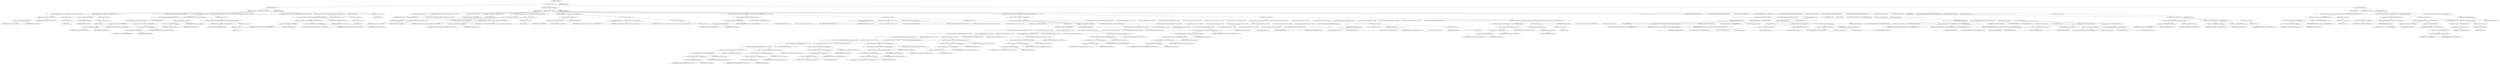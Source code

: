digraph "&lt;global&gt;" {  
"5884" [label = <(METHOD,&lt;global&gt;)<SUB>30</SUB>> ]
"5885" [label = <(BLOCK,&lt;empty&gt;,&lt;empty&gt;)> ]
"5886" [label = <(METHOD,TIFFFlush)<SUB>30</SUB>> ]
"5887" [label = <(PARAM,TIFF *tif)<SUB>30</SUB>> ]
"5888" [label = <(BLOCK,&lt;empty&gt;,&lt;empty&gt;)<SUB>31</SUB>> ]
"5889" [label = <(CONTROL_STRUCTURE,if (tif-&gt;tif_mode == O_RDONLY),if (tif-&gt;tif_mode == O_RDONLY))<SUB>32</SUB>> ]
"5890" [label = <(&lt;operator&gt;.equals,tif-&gt;tif_mode == O_RDONLY)<SUB>32</SUB>> ]
"5891" [label = <(&lt;operator&gt;.indirectFieldAccess,tif-&gt;tif_mode)<SUB>32</SUB>> ]
"5892" [label = <(IDENTIFIER,tif,tif-&gt;tif_mode == O_RDONLY)<SUB>32</SUB>> ]
"5893" [label = <(FIELD_IDENTIFIER,tif_mode,tif_mode)<SUB>32</SUB>> ]
"5894" [label = <(IDENTIFIER,O_RDONLY,tif-&gt;tif_mode == O_RDONLY)<SUB>32</SUB>> ]
"5895" [label = <(BLOCK,&lt;empty&gt;,&lt;empty&gt;)<SUB>33</SUB>> ]
"5896" [label = <(RETURN,return 1;,return 1;)<SUB>33</SUB>> ]
"5897" [label = <(LITERAL,1,return 1;)<SUB>33</SUB>> ]
"5898" [label = <(CONTROL_STRUCTURE,if (!TIFFFlushData(tif)),if (!TIFFFlushData(tif)))<SUB>35</SUB>> ]
"5899" [label = <(&lt;operator&gt;.logicalNot,!TIFFFlushData(tif))<SUB>35</SUB>> ]
"5900" [label = <(TIFFFlushData,TIFFFlushData(tif))<SUB>35</SUB>> ]
"5901" [label = <(IDENTIFIER,tif,TIFFFlushData(tif))<SUB>35</SUB>> ]
"5902" [label = <(BLOCK,&lt;empty&gt;,&lt;empty&gt;)<SUB>36</SUB>> ]
"5903" [label = <(RETURN,return (0);,return (0);)<SUB>36</SUB>> ]
"5904" [label = <(LITERAL,0,return (0);)<SUB>36</SUB>> ]
"5905" [label = <(CONTROL_STRUCTURE,if ((tif-&gt;tif_flags &amp; TIFF_DIRTYSTRIP) &amp;&amp;\012        !(tif-&gt;tif_flags &amp; TIFF_DIRTYDIRECT) &amp;&amp; tif-&gt;tif_mode == O_RDWR),if ((tif-&gt;tif_flags &amp; TIFF_DIRTYSTRIP) &amp;&amp;\012        !(tif-&gt;tif_flags &amp; TIFF_DIRTYDIRECT) &amp;&amp; tif-&gt;tif_mode == O_RDWR))<SUB>43</SUB>> ]
"5906" [label = <(&lt;operator&gt;.logicalAnd,(tif-&gt;tif_flags &amp; TIFF_DIRTYSTRIP) &amp;&amp;\012        !(tif-&gt;tif_flags &amp; TIFF_DIRTYDIRECT) &amp;&amp; tif-&gt;tif_mode == O_RDWR)<SUB>43</SUB>> ]
"5907" [label = <(&lt;operator&gt;.logicalAnd,(tif-&gt;tif_flags &amp; TIFF_DIRTYSTRIP) &amp;&amp;\012        !(tif-&gt;tif_flags &amp; TIFF_DIRTYDIRECT))<SUB>43</SUB>> ]
"5908" [label = <(&lt;operator&gt;.and,tif-&gt;tif_flags &amp; TIFF_DIRTYSTRIP)<SUB>43</SUB>> ]
"5909" [label = <(&lt;operator&gt;.indirectFieldAccess,tif-&gt;tif_flags)<SUB>43</SUB>> ]
"5910" [label = <(IDENTIFIER,tif,tif-&gt;tif_flags &amp; TIFF_DIRTYSTRIP)<SUB>43</SUB>> ]
"5911" [label = <(FIELD_IDENTIFIER,tif_flags,tif_flags)<SUB>43</SUB>> ]
"5912" [label = <(IDENTIFIER,TIFF_DIRTYSTRIP,tif-&gt;tif_flags &amp; TIFF_DIRTYSTRIP)<SUB>43</SUB>> ]
"5913" [label = <(&lt;operator&gt;.logicalNot,!(tif-&gt;tif_flags &amp; TIFF_DIRTYDIRECT))<SUB>44</SUB>> ]
"5914" [label = <(&lt;operator&gt;.and,tif-&gt;tif_flags &amp; TIFF_DIRTYDIRECT)<SUB>44</SUB>> ]
"5915" [label = <(&lt;operator&gt;.indirectFieldAccess,tif-&gt;tif_flags)<SUB>44</SUB>> ]
"5916" [label = <(IDENTIFIER,tif,tif-&gt;tif_flags &amp; TIFF_DIRTYDIRECT)<SUB>44</SUB>> ]
"5917" [label = <(FIELD_IDENTIFIER,tif_flags,tif_flags)<SUB>44</SUB>> ]
"5918" [label = <(IDENTIFIER,TIFF_DIRTYDIRECT,tif-&gt;tif_flags &amp; TIFF_DIRTYDIRECT)<SUB>44</SUB>> ]
"5919" [label = <(&lt;operator&gt;.equals,tif-&gt;tif_mode == O_RDWR)<SUB>44</SUB>> ]
"5920" [label = <(&lt;operator&gt;.indirectFieldAccess,tif-&gt;tif_mode)<SUB>44</SUB>> ]
"5921" [label = <(IDENTIFIER,tif,tif-&gt;tif_mode == O_RDWR)<SUB>44</SUB>> ]
"5922" [label = <(FIELD_IDENTIFIER,tif_mode,tif_mode)<SUB>44</SUB>> ]
"5923" [label = <(IDENTIFIER,O_RDWR,tif-&gt;tif_mode == O_RDWR)<SUB>44</SUB>> ]
"5924" [label = <(BLOCK,&lt;empty&gt;,&lt;empty&gt;)<SUB>45</SUB>> ]
"5925" [label = <(CONTROL_STRUCTURE,if (TIFFForceStrileArrayWriting(tif)),if (TIFFForceStrileArrayWriting(tif)))<SUB>46</SUB>> ]
"5926" [label = <(TIFFForceStrileArrayWriting,TIFFForceStrileArrayWriting(tif))<SUB>46</SUB>> ]
"5927" [label = <(IDENTIFIER,tif,TIFFForceStrileArrayWriting(tif))<SUB>46</SUB>> ]
"5928" [label = <(BLOCK,&lt;empty&gt;,&lt;empty&gt;)<SUB>47</SUB>> ]
"5929" [label = <(RETURN,return 1;,return 1;)<SUB>47</SUB>> ]
"5930" [label = <(LITERAL,1,return 1;)<SUB>47</SUB>> ]
"5931" [label = <(CONTROL_STRUCTURE,if ((tif-&gt;tif_flags &amp; (TIFF_DIRTYDIRECT | TIFF_DIRTYSTRIP)) &amp;&amp;\012        !TIFFRewriteDirectory(tif)),if ((tif-&gt;tif_flags &amp; (TIFF_DIRTYDIRECT | TIFF_DIRTYSTRIP)) &amp;&amp;\012        !TIFFRewriteDirectory(tif)))<SUB>50</SUB>> ]
"5932" [label = <(&lt;operator&gt;.logicalAnd,(tif-&gt;tif_flags &amp; (TIFF_DIRTYDIRECT | TIFF_DIRTYSTRIP)) &amp;&amp;\012        !TIFFRewriteDirectory(tif))<SUB>50</SUB>> ]
"5933" [label = <(&lt;operator&gt;.and,tif-&gt;tif_flags &amp; (TIFF_DIRTYDIRECT | TIFF_DIRTYSTRIP))<SUB>50</SUB>> ]
"5934" [label = <(&lt;operator&gt;.indirectFieldAccess,tif-&gt;tif_flags)<SUB>50</SUB>> ]
"5935" [label = <(IDENTIFIER,tif,tif-&gt;tif_flags &amp; (TIFF_DIRTYDIRECT | TIFF_DIRTYSTRIP))<SUB>50</SUB>> ]
"5936" [label = <(FIELD_IDENTIFIER,tif_flags,tif_flags)<SUB>50</SUB>> ]
"5937" [label = <(&lt;operator&gt;.or,TIFF_DIRTYDIRECT | TIFF_DIRTYSTRIP)<SUB>50</SUB>> ]
"5938" [label = <(IDENTIFIER,TIFF_DIRTYDIRECT,TIFF_DIRTYDIRECT | TIFF_DIRTYSTRIP)<SUB>50</SUB>> ]
"5939" [label = <(IDENTIFIER,TIFF_DIRTYSTRIP,TIFF_DIRTYDIRECT | TIFF_DIRTYSTRIP)<SUB>50</SUB>> ]
"5940" [label = <(&lt;operator&gt;.logicalNot,!TIFFRewriteDirectory(tif))<SUB>51</SUB>> ]
"5941" [label = <(TIFFRewriteDirectory,TIFFRewriteDirectory(tif))<SUB>51</SUB>> ]
"5942" [label = <(IDENTIFIER,tif,TIFFRewriteDirectory(tif))<SUB>51</SUB>> ]
"5943" [label = <(BLOCK,&lt;empty&gt;,&lt;empty&gt;)<SUB>52</SUB>> ]
"5944" [label = <(RETURN,return (0);,return (0);)<SUB>52</SUB>> ]
"5945" [label = <(LITERAL,0,return (0);)<SUB>52</SUB>> ]
"5946" [label = <(RETURN,return (1);,return (1);)<SUB>54</SUB>> ]
"5947" [label = <(LITERAL,1,return (1);)<SUB>54</SUB>> ]
"5948" [label = <(METHOD_RETURN,int)<SUB>30</SUB>> ]
"5950" [label = <(METHOD,TIFFForceStrileArrayWriting)<SUB>76</SUB>> ]
"5951" [label = <(PARAM,TIFF *tif)<SUB>76</SUB>> ]
"5952" [label = <(BLOCK,&lt;empty&gt;,&lt;empty&gt;)<SUB>77</SUB>> ]
"5953" [label = <(LOCAL,constchar[] module: char[])<SUB>78</SUB>> ]
"5954" [label = <(&lt;operator&gt;.assignment,module[] = &quot;TIFFForceStrileArrayWriting&quot;)<SUB>78</SUB>> ]
"5955" [label = <(IDENTIFIER,module,module[] = &quot;TIFFForceStrileArrayWriting&quot;)<SUB>78</SUB>> ]
"5956" [label = <(LITERAL,&quot;TIFFForceStrileArrayWriting&quot;,module[] = &quot;TIFFForceStrileArrayWriting&quot;)<SUB>78</SUB>> ]
"5957" [label = <(LOCAL,const int isTiled: int)<SUB>79</SUB>> ]
"5958" [label = <(&lt;operator&gt;.assignment,isTiled = TIFFIsTiled(tif))<SUB>79</SUB>> ]
"5959" [label = <(IDENTIFIER,isTiled,isTiled = TIFFIsTiled(tif))<SUB>79</SUB>> ]
"5960" [label = <(TIFFIsTiled,TIFFIsTiled(tif))<SUB>79</SUB>> ]
"5961" [label = <(IDENTIFIER,tif,TIFFIsTiled(tif))<SUB>79</SUB>> ]
"5962" [label = <(CONTROL_STRUCTURE,if (tif-&gt;tif_mode == O_RDONLY),if (tif-&gt;tif_mode == O_RDONLY))<SUB>81</SUB>> ]
"5963" [label = <(&lt;operator&gt;.equals,tif-&gt;tif_mode == O_RDONLY)<SUB>81</SUB>> ]
"5964" [label = <(&lt;operator&gt;.indirectFieldAccess,tif-&gt;tif_mode)<SUB>81</SUB>> ]
"5965" [label = <(IDENTIFIER,tif,tif-&gt;tif_mode == O_RDONLY)<SUB>81</SUB>> ]
"5966" [label = <(FIELD_IDENTIFIER,tif_mode,tif_mode)<SUB>81</SUB>> ]
"5967" [label = <(IDENTIFIER,O_RDONLY,tif-&gt;tif_mode == O_RDONLY)<SUB>81</SUB>> ]
"5968" [label = <(BLOCK,&lt;empty&gt;,&lt;empty&gt;)<SUB>82</SUB>> ]
"5969" [label = <(TIFFErrorExtR,TIFFErrorExtR(tif, tif-&gt;tif_name, &quot;File opened in read-only mode&quot;))<SUB>83</SUB>> ]
"5970" [label = <(IDENTIFIER,tif,TIFFErrorExtR(tif, tif-&gt;tif_name, &quot;File opened in read-only mode&quot;))<SUB>83</SUB>> ]
"5971" [label = <(&lt;operator&gt;.indirectFieldAccess,tif-&gt;tif_name)<SUB>83</SUB>> ]
"5972" [label = <(IDENTIFIER,tif,TIFFErrorExtR(tif, tif-&gt;tif_name, &quot;File opened in read-only mode&quot;))<SUB>83</SUB>> ]
"5973" [label = <(FIELD_IDENTIFIER,tif_name,tif_name)<SUB>83</SUB>> ]
"5974" [label = <(LITERAL,&quot;File opened in read-only mode&quot;,TIFFErrorExtR(tif, tif-&gt;tif_name, &quot;File opened in read-only mode&quot;))<SUB>83</SUB>> ]
"5975" [label = <(RETURN,return 0;,return 0;)<SUB>84</SUB>> ]
"5976" [label = <(LITERAL,0,return 0;)<SUB>84</SUB>> ]
"5977" [label = <(CONTROL_STRUCTURE,if (tif-&gt;tif_diroff == 0),if (tif-&gt;tif_diroff == 0))<SUB>86</SUB>> ]
"5978" [label = <(&lt;operator&gt;.equals,tif-&gt;tif_diroff == 0)<SUB>86</SUB>> ]
"5979" [label = <(&lt;operator&gt;.indirectFieldAccess,tif-&gt;tif_diroff)<SUB>86</SUB>> ]
"5980" [label = <(IDENTIFIER,tif,tif-&gt;tif_diroff == 0)<SUB>86</SUB>> ]
"5981" [label = <(FIELD_IDENTIFIER,tif_diroff,tif_diroff)<SUB>86</SUB>> ]
"5982" [label = <(LITERAL,0,tif-&gt;tif_diroff == 0)<SUB>86</SUB>> ]
"5983" [label = <(BLOCK,&lt;empty&gt;,&lt;empty&gt;)<SUB>87</SUB>> ]
"5984" [label = <(TIFFErrorExtR,TIFFErrorExtR(tif, module, &quot;Directory has not yet been written&quot;))<SUB>88</SUB>> ]
"5985" [label = <(IDENTIFIER,tif,TIFFErrorExtR(tif, module, &quot;Directory has not yet been written&quot;))<SUB>88</SUB>> ]
"5986" [label = <(IDENTIFIER,module,TIFFErrorExtR(tif, module, &quot;Directory has not yet been written&quot;))<SUB>88</SUB>> ]
"5987" [label = <(LITERAL,&quot;Directory has not yet been written&quot;,TIFFErrorExtR(tif, module, &quot;Directory has not yet been written&quot;))<SUB>88</SUB>> ]
"5988" [label = <(RETURN,return 0;,return 0;)<SUB>89</SUB>> ]
"5989" [label = <(LITERAL,0,return 0;)<SUB>89</SUB>> ]
"5990" [label = <(CONTROL_STRUCTURE,if ((tif-&gt;tif_flags &amp; TIFF_DIRTYDIRECT) != 0),if ((tif-&gt;tif_flags &amp; TIFF_DIRTYDIRECT) != 0))<SUB>91</SUB>> ]
"5991" [label = <(&lt;operator&gt;.notEquals,(tif-&gt;tif_flags &amp; TIFF_DIRTYDIRECT) != 0)<SUB>91</SUB>> ]
"5992" [label = <(&lt;operator&gt;.and,tif-&gt;tif_flags &amp; TIFF_DIRTYDIRECT)<SUB>91</SUB>> ]
"5993" [label = <(&lt;operator&gt;.indirectFieldAccess,tif-&gt;tif_flags)<SUB>91</SUB>> ]
"5994" [label = <(IDENTIFIER,tif,tif-&gt;tif_flags &amp; TIFF_DIRTYDIRECT)<SUB>91</SUB>> ]
"5995" [label = <(FIELD_IDENTIFIER,tif_flags,tif_flags)<SUB>91</SUB>> ]
"5996" [label = <(IDENTIFIER,TIFF_DIRTYDIRECT,tif-&gt;tif_flags &amp; TIFF_DIRTYDIRECT)<SUB>91</SUB>> ]
"5997" [label = <(LITERAL,0,(tif-&gt;tif_flags &amp; TIFF_DIRTYDIRECT) != 0)<SUB>91</SUB>> ]
"5998" [label = <(BLOCK,&lt;empty&gt;,&lt;empty&gt;)<SUB>92</SUB>> ]
"5999" [label = <(TIFFErrorExtR,TIFFErrorExtR(tif, module,\012                      &quot;Directory has changes other than the strile arrays. &quot;\012                      &quot;TIFFRewriteDirectory() should be called instead&quot;))<SUB>93</SUB>> ]
"6000" [label = <(IDENTIFIER,tif,TIFFErrorExtR(tif, module,\012                      &quot;Directory has changes other than the strile arrays. &quot;\012                      &quot;TIFFRewriteDirectory() should be called instead&quot;))<SUB>93</SUB>> ]
"6001" [label = <(IDENTIFIER,module,TIFFErrorExtR(tif, module,\012                      &quot;Directory has changes other than the strile arrays. &quot;\012                      &quot;TIFFRewriteDirectory() should be called instead&quot;))<SUB>93</SUB>> ]
"6002" [label = <(LITERAL,&quot;Directory has changes other than the strile arrays. &quot;\012                      &quot;TIFFRewriteDirectory() should be called instead&quot;,TIFFErrorExtR(tif, module,\012                      &quot;Directory has changes other than the strile arrays. &quot;\012                      &quot;TIFFRewriteDirectory() should be called instead&quot;))<SUB>94</SUB>> ]
"6003" [label = <(RETURN,return 0;,return 0;)<SUB>96</SUB>> ]
"6004" [label = <(LITERAL,0,return 0;)<SUB>96</SUB>> ]
"6005" [label = <(CONTROL_STRUCTURE,if (!(tif-&gt;tif_flags &amp; TIFF_DIRTYSTRIP)),if (!(tif-&gt;tif_flags &amp; TIFF_DIRTYSTRIP)))<SUB>99</SUB>> ]
"6006" [label = <(&lt;operator&gt;.logicalNot,!(tif-&gt;tif_flags &amp; TIFF_DIRTYSTRIP))<SUB>99</SUB>> ]
"6007" [label = <(&lt;operator&gt;.and,tif-&gt;tif_flags &amp; TIFF_DIRTYSTRIP)<SUB>99</SUB>> ]
"6008" [label = <(&lt;operator&gt;.indirectFieldAccess,tif-&gt;tif_flags)<SUB>99</SUB>> ]
"6009" [label = <(IDENTIFIER,tif,tif-&gt;tif_flags &amp; TIFF_DIRTYSTRIP)<SUB>99</SUB>> ]
"6010" [label = <(FIELD_IDENTIFIER,tif_flags,tif_flags)<SUB>99</SUB>> ]
"6011" [label = <(IDENTIFIER,TIFF_DIRTYSTRIP,tif-&gt;tif_flags &amp; TIFF_DIRTYSTRIP)<SUB>99</SUB>> ]
"6012" [label = <(BLOCK,&lt;empty&gt;,&lt;empty&gt;)<SUB>100</SUB>> ]
"6013" [label = <(CONTROL_STRUCTURE,if (!(tif-&gt;tif_dir.td_stripoffset_entry.tdir_tag != 0 &amp;&amp;\012              tif-&gt;tif_dir.td_stripoffset_entry.tdir_count == 0 &amp;&amp;\012              tif-&gt;tif_dir.td_stripoffset_entry.tdir_type == 0 &amp;&amp;\012              tif-&gt;tif_dir.td_stripoffset_entry.tdir_offset.toff_long8 == 0 &amp;&amp;\012              tif-&gt;tif_dir.td_stripbytecount_entry.tdir_tag != 0 &amp;&amp;\012              tif-&gt;tif_dir.td_stripbytecount_entry.tdir_count == 0 &amp;&amp;\012              tif-&gt;tif_dir.td_stripbytecount_entry.tdir_type == 0 &amp;&amp;\012              tif-&gt;tif_dir.td_stripbytecount_entry.tdir_offset.toff_long8 == 0)),if (!(tif-&gt;tif_dir.td_stripoffset_entry.tdir_tag != 0 &amp;&amp;\012              tif-&gt;tif_dir.td_stripoffset_entry.tdir_count == 0 &amp;&amp;\012              tif-&gt;tif_dir.td_stripoffset_entry.tdir_type == 0 &amp;&amp;\012              tif-&gt;tif_dir.td_stripoffset_entry.tdir_offset.toff_long8 == 0 &amp;&amp;\012              tif-&gt;tif_dir.td_stripbytecount_entry.tdir_tag != 0 &amp;&amp;\012              tif-&gt;tif_dir.td_stripbytecount_entry.tdir_count == 0 &amp;&amp;\012              tif-&gt;tif_dir.td_stripbytecount_entry.tdir_type == 0 &amp;&amp;\012              tif-&gt;tif_dir.td_stripbytecount_entry.tdir_offset.toff_long8 == 0)))<SUB>101</SUB>> ]
"6014" [label = <(&lt;operator&gt;.logicalNot,!(tif-&gt;tif_dir.td_stripoffset_entry.tdir_tag != 0 &amp;&amp;\012              tif-&gt;tif_dir.td_stripoffset_entry.tdir_count == 0 &amp;&amp;\012              tif-&gt;tif_dir.td_stripoffset_entry.tdir_type == 0 &amp;&amp;\012              tif-&gt;tif_dir.td_stripoffset_entry.tdir_offset.toff_long8 == 0 &amp;&amp;\012              tif-&gt;tif_dir.td_stripbytecount_entry.tdir_tag != 0 &amp;&amp;\012              tif-&gt;tif_dir.td_stripbytecount_entry.tdir_count == 0 &amp;&amp;\012              tif-&gt;tif_dir.td_stripbytecount_entry.tdir_type == 0 &amp;&amp;\012              tif-&gt;tif_dir.td_stripbytecount_entry.tdir_offset.toff_long8 == 0))<SUB>101</SUB>> ]
"6015" [label = <(&lt;operator&gt;.logicalAnd,tif-&gt;tif_dir.td_stripoffset_entry.tdir_tag != 0 &amp;&amp;\012              tif-&gt;tif_dir.td_stripoffset_entry.tdir_count == 0 &amp;&amp;\012              tif-&gt;tif_dir.td_stripoffset_entry.tdir_type == 0 &amp;&amp;\012              tif-&gt;tif_dir.td_stripoffset_entry.tdir_offset.toff_long8 == 0 &amp;&amp;\012              tif-&gt;tif_dir.td_stripbytecount_entry.tdir_tag != 0 &amp;&amp;\012              tif-&gt;tif_dir.td_stripbytecount_entry.tdir_count == 0 &amp;&amp;\012              tif-&gt;tif_dir.td_stripbytecount_entry.tdir_type == 0 &amp;&amp;\012              tif-&gt;tif_dir.td_stripbytecount_entry.tdir_offset.toff_long8 == 0)<SUB>101</SUB>> ]
"6016" [label = <(&lt;operator&gt;.logicalAnd,tif-&gt;tif_dir.td_stripoffset_entry.tdir_tag != 0 &amp;&amp;\012              tif-&gt;tif_dir.td_stripoffset_entry.tdir_count == 0 &amp;&amp;\012              tif-&gt;tif_dir.td_stripoffset_entry.tdir_type == 0 &amp;&amp;\012              tif-&gt;tif_dir.td_stripoffset_entry.tdir_offset.toff_long8 == 0 &amp;&amp;\012              tif-&gt;tif_dir.td_stripbytecount_entry.tdir_tag != 0 &amp;&amp;\012              tif-&gt;tif_dir.td_stripbytecount_entry.tdir_count == 0 &amp;&amp;\012              tif-&gt;tif_dir.td_stripbytecount_entry.tdir_type == 0)<SUB>101</SUB>> ]
"6017" [label = <(&lt;operator&gt;.logicalAnd,tif-&gt;tif_dir.td_stripoffset_entry.tdir_tag != 0 &amp;&amp;\012              tif-&gt;tif_dir.td_stripoffset_entry.tdir_count == 0 &amp;&amp;\012              tif-&gt;tif_dir.td_stripoffset_entry.tdir_type == 0 &amp;&amp;\012              tif-&gt;tif_dir.td_stripoffset_entry.tdir_offset.toff_long8 == 0 &amp;&amp;\012              tif-&gt;tif_dir.td_stripbytecount_entry.tdir_tag != 0 &amp;&amp;\012              tif-&gt;tif_dir.td_stripbytecount_entry.tdir_count == 0)<SUB>101</SUB>> ]
"6018" [label = <(&lt;operator&gt;.logicalAnd,tif-&gt;tif_dir.td_stripoffset_entry.tdir_tag != 0 &amp;&amp;\012              tif-&gt;tif_dir.td_stripoffset_entry.tdir_count == 0 &amp;&amp;\012              tif-&gt;tif_dir.td_stripoffset_entry.tdir_type == 0 &amp;&amp;\012              tif-&gt;tif_dir.td_stripoffset_entry.tdir_offset.toff_long8 == 0 &amp;&amp;\012              tif-&gt;tif_dir.td_stripbytecount_entry.tdir_tag != 0)<SUB>101</SUB>> ]
"6019" [label = <(&lt;operator&gt;.logicalAnd,tif-&gt;tif_dir.td_stripoffset_entry.tdir_tag != 0 &amp;&amp;\012              tif-&gt;tif_dir.td_stripoffset_entry.tdir_count == 0 &amp;&amp;\012              tif-&gt;tif_dir.td_stripoffset_entry.tdir_type == 0 &amp;&amp;\012              tif-&gt;tif_dir.td_stripoffset_entry.tdir_offset.toff_long8 == 0)<SUB>101</SUB>> ]
"6020" [label = <(&lt;operator&gt;.logicalAnd,tif-&gt;tif_dir.td_stripoffset_entry.tdir_tag != 0 &amp;&amp;\012              tif-&gt;tif_dir.td_stripoffset_entry.tdir_count == 0 &amp;&amp;\012              tif-&gt;tif_dir.td_stripoffset_entry.tdir_type == 0)<SUB>101</SUB>> ]
"6021" [label = <(&lt;operator&gt;.logicalAnd,tif-&gt;tif_dir.td_stripoffset_entry.tdir_tag != 0 &amp;&amp;\012              tif-&gt;tif_dir.td_stripoffset_entry.tdir_count == 0)<SUB>101</SUB>> ]
"6022" [label = <(&lt;operator&gt;.notEquals,tif-&gt;tif_dir.td_stripoffset_entry.tdir_tag != 0)<SUB>101</SUB>> ]
"6023" [label = <(&lt;operator&gt;.fieldAccess,tif-&gt;tif_dir.td_stripoffset_entry.tdir_tag)<SUB>101</SUB>> ]
"6024" [label = <(&lt;operator&gt;.fieldAccess,tif-&gt;tif_dir.td_stripoffset_entry)<SUB>101</SUB>> ]
"6025" [label = <(&lt;operator&gt;.indirectFieldAccess,tif-&gt;tif_dir)<SUB>101</SUB>> ]
"6026" [label = <(IDENTIFIER,tif,tif-&gt;tif_dir.td_stripoffset_entry.tdir_tag != 0)<SUB>101</SUB>> ]
"6027" [label = <(FIELD_IDENTIFIER,tif_dir,tif_dir)<SUB>101</SUB>> ]
"6028" [label = <(FIELD_IDENTIFIER,td_stripoffset_entry,td_stripoffset_entry)<SUB>101</SUB>> ]
"6029" [label = <(FIELD_IDENTIFIER,tdir_tag,tdir_tag)<SUB>101</SUB>> ]
"6030" [label = <(LITERAL,0,tif-&gt;tif_dir.td_stripoffset_entry.tdir_tag != 0)<SUB>101</SUB>> ]
"6031" [label = <(&lt;operator&gt;.equals,tif-&gt;tif_dir.td_stripoffset_entry.tdir_count == 0)<SUB>102</SUB>> ]
"6032" [label = <(&lt;operator&gt;.fieldAccess,tif-&gt;tif_dir.td_stripoffset_entry.tdir_count)<SUB>102</SUB>> ]
"6033" [label = <(&lt;operator&gt;.fieldAccess,tif-&gt;tif_dir.td_stripoffset_entry)<SUB>102</SUB>> ]
"6034" [label = <(&lt;operator&gt;.indirectFieldAccess,tif-&gt;tif_dir)<SUB>102</SUB>> ]
"6035" [label = <(IDENTIFIER,tif,tif-&gt;tif_dir.td_stripoffset_entry.tdir_count == 0)<SUB>102</SUB>> ]
"6036" [label = <(FIELD_IDENTIFIER,tif_dir,tif_dir)<SUB>102</SUB>> ]
"6037" [label = <(FIELD_IDENTIFIER,td_stripoffset_entry,td_stripoffset_entry)<SUB>102</SUB>> ]
"6038" [label = <(FIELD_IDENTIFIER,tdir_count,tdir_count)<SUB>102</SUB>> ]
"6039" [label = <(LITERAL,0,tif-&gt;tif_dir.td_stripoffset_entry.tdir_count == 0)<SUB>102</SUB>> ]
"6040" [label = <(&lt;operator&gt;.equals,tif-&gt;tif_dir.td_stripoffset_entry.tdir_type == 0)<SUB>103</SUB>> ]
"6041" [label = <(&lt;operator&gt;.fieldAccess,tif-&gt;tif_dir.td_stripoffset_entry.tdir_type)<SUB>103</SUB>> ]
"6042" [label = <(&lt;operator&gt;.fieldAccess,tif-&gt;tif_dir.td_stripoffset_entry)<SUB>103</SUB>> ]
"6043" [label = <(&lt;operator&gt;.indirectFieldAccess,tif-&gt;tif_dir)<SUB>103</SUB>> ]
"6044" [label = <(IDENTIFIER,tif,tif-&gt;tif_dir.td_stripoffset_entry.tdir_type == 0)<SUB>103</SUB>> ]
"6045" [label = <(FIELD_IDENTIFIER,tif_dir,tif_dir)<SUB>103</SUB>> ]
"6046" [label = <(FIELD_IDENTIFIER,td_stripoffset_entry,td_stripoffset_entry)<SUB>103</SUB>> ]
"6047" [label = <(FIELD_IDENTIFIER,tdir_type,tdir_type)<SUB>103</SUB>> ]
"6048" [label = <(LITERAL,0,tif-&gt;tif_dir.td_stripoffset_entry.tdir_type == 0)<SUB>103</SUB>> ]
"6049" [label = <(&lt;operator&gt;.equals,tif-&gt;tif_dir.td_stripoffset_entry.tdir_offset.toff_long8 == 0)<SUB>104</SUB>> ]
"6050" [label = <(&lt;operator&gt;.fieldAccess,tif-&gt;tif_dir.td_stripoffset_entry.tdir_offset.toff_long8)<SUB>104</SUB>> ]
"6051" [label = <(&lt;operator&gt;.fieldAccess,tif-&gt;tif_dir.td_stripoffset_entry.tdir_offset)<SUB>104</SUB>> ]
"6052" [label = <(&lt;operator&gt;.fieldAccess,tif-&gt;tif_dir.td_stripoffset_entry)<SUB>104</SUB>> ]
"6053" [label = <(&lt;operator&gt;.indirectFieldAccess,tif-&gt;tif_dir)<SUB>104</SUB>> ]
"6054" [label = <(IDENTIFIER,tif,tif-&gt;tif_dir.td_stripoffset_entry.tdir_offset.toff_long8 == 0)<SUB>104</SUB>> ]
"6055" [label = <(FIELD_IDENTIFIER,tif_dir,tif_dir)<SUB>104</SUB>> ]
"6056" [label = <(FIELD_IDENTIFIER,td_stripoffset_entry,td_stripoffset_entry)<SUB>104</SUB>> ]
"6057" [label = <(FIELD_IDENTIFIER,tdir_offset,tdir_offset)<SUB>104</SUB>> ]
"6058" [label = <(FIELD_IDENTIFIER,toff_long8,toff_long8)<SUB>104</SUB>> ]
"6059" [label = <(LITERAL,0,tif-&gt;tif_dir.td_stripoffset_entry.tdir_offset.toff_long8 == 0)<SUB>104</SUB>> ]
"6060" [label = <(&lt;operator&gt;.notEquals,tif-&gt;tif_dir.td_stripbytecount_entry.tdir_tag != 0)<SUB>105</SUB>> ]
"6061" [label = <(&lt;operator&gt;.fieldAccess,tif-&gt;tif_dir.td_stripbytecount_entry.tdir_tag)<SUB>105</SUB>> ]
"6062" [label = <(&lt;operator&gt;.fieldAccess,tif-&gt;tif_dir.td_stripbytecount_entry)<SUB>105</SUB>> ]
"6063" [label = <(&lt;operator&gt;.indirectFieldAccess,tif-&gt;tif_dir)<SUB>105</SUB>> ]
"6064" [label = <(IDENTIFIER,tif,tif-&gt;tif_dir.td_stripbytecount_entry.tdir_tag != 0)<SUB>105</SUB>> ]
"6065" [label = <(FIELD_IDENTIFIER,tif_dir,tif_dir)<SUB>105</SUB>> ]
"6066" [label = <(FIELD_IDENTIFIER,td_stripbytecount_entry,td_stripbytecount_entry)<SUB>105</SUB>> ]
"6067" [label = <(FIELD_IDENTIFIER,tdir_tag,tdir_tag)<SUB>105</SUB>> ]
"6068" [label = <(LITERAL,0,tif-&gt;tif_dir.td_stripbytecount_entry.tdir_tag != 0)<SUB>105</SUB>> ]
"6069" [label = <(&lt;operator&gt;.equals,tif-&gt;tif_dir.td_stripbytecount_entry.tdir_count == 0)<SUB>106</SUB>> ]
"6070" [label = <(&lt;operator&gt;.fieldAccess,tif-&gt;tif_dir.td_stripbytecount_entry.tdir_count)<SUB>106</SUB>> ]
"6071" [label = <(&lt;operator&gt;.fieldAccess,tif-&gt;tif_dir.td_stripbytecount_entry)<SUB>106</SUB>> ]
"6072" [label = <(&lt;operator&gt;.indirectFieldAccess,tif-&gt;tif_dir)<SUB>106</SUB>> ]
"6073" [label = <(IDENTIFIER,tif,tif-&gt;tif_dir.td_stripbytecount_entry.tdir_count == 0)<SUB>106</SUB>> ]
"6074" [label = <(FIELD_IDENTIFIER,tif_dir,tif_dir)<SUB>106</SUB>> ]
"6075" [label = <(FIELD_IDENTIFIER,td_stripbytecount_entry,td_stripbytecount_entry)<SUB>106</SUB>> ]
"6076" [label = <(FIELD_IDENTIFIER,tdir_count,tdir_count)<SUB>106</SUB>> ]
"6077" [label = <(LITERAL,0,tif-&gt;tif_dir.td_stripbytecount_entry.tdir_count == 0)<SUB>106</SUB>> ]
"6078" [label = <(&lt;operator&gt;.equals,tif-&gt;tif_dir.td_stripbytecount_entry.tdir_type == 0)<SUB>107</SUB>> ]
"6079" [label = <(&lt;operator&gt;.fieldAccess,tif-&gt;tif_dir.td_stripbytecount_entry.tdir_type)<SUB>107</SUB>> ]
"6080" [label = <(&lt;operator&gt;.fieldAccess,tif-&gt;tif_dir.td_stripbytecount_entry)<SUB>107</SUB>> ]
"6081" [label = <(&lt;operator&gt;.indirectFieldAccess,tif-&gt;tif_dir)<SUB>107</SUB>> ]
"6082" [label = <(IDENTIFIER,tif,tif-&gt;tif_dir.td_stripbytecount_entry.tdir_type == 0)<SUB>107</SUB>> ]
"6083" [label = <(FIELD_IDENTIFIER,tif_dir,tif_dir)<SUB>107</SUB>> ]
"6084" [label = <(FIELD_IDENTIFIER,td_stripbytecount_entry,td_stripbytecount_entry)<SUB>107</SUB>> ]
"6085" [label = <(FIELD_IDENTIFIER,tdir_type,tdir_type)<SUB>107</SUB>> ]
"6086" [label = <(LITERAL,0,tif-&gt;tif_dir.td_stripbytecount_entry.tdir_type == 0)<SUB>107</SUB>> ]
"6087" [label = <(&lt;operator&gt;.equals,tif-&gt;tif_dir.td_stripbytecount_entry.tdir_offset.toff_long8 == 0)<SUB>108</SUB>> ]
"6088" [label = <(&lt;operator&gt;.fieldAccess,tif-&gt;tif_dir.td_stripbytecount_entry.tdir_offset.toff_long8)<SUB>108</SUB>> ]
"6089" [label = <(&lt;operator&gt;.fieldAccess,tif-&gt;tif_dir.td_stripbytecount_entry.tdir_offset)<SUB>108</SUB>> ]
"6090" [label = <(&lt;operator&gt;.fieldAccess,tif-&gt;tif_dir.td_stripbytecount_entry)<SUB>108</SUB>> ]
"6091" [label = <(&lt;operator&gt;.indirectFieldAccess,tif-&gt;tif_dir)<SUB>108</SUB>> ]
"6092" [label = <(IDENTIFIER,tif,tif-&gt;tif_dir.td_stripbytecount_entry.tdir_offset.toff_long8 == 0)<SUB>108</SUB>> ]
"6093" [label = <(FIELD_IDENTIFIER,tif_dir,tif_dir)<SUB>108</SUB>> ]
"6094" [label = <(FIELD_IDENTIFIER,td_stripbytecount_entry,td_stripbytecount_entry)<SUB>108</SUB>> ]
"6095" [label = <(FIELD_IDENTIFIER,tdir_offset,tdir_offset)<SUB>108</SUB>> ]
"6096" [label = <(FIELD_IDENTIFIER,toff_long8,toff_long8)<SUB>108</SUB>> ]
"6097" [label = <(LITERAL,0,tif-&gt;tif_dir.td_stripbytecount_entry.tdir_offset.toff_long8 == 0)<SUB>108</SUB>> ]
"6098" [label = <(BLOCK,&lt;empty&gt;,&lt;empty&gt;)<SUB>109</SUB>> ]
"6099" [label = <(TIFFErrorExtR,TIFFErrorExtR(tif, module,\012                          &quot;Function not called together with &quot;\012                          &quot;TIFFDeferStrileArrayWriting()&quot;))<SUB>110</SUB>> ]
"6100" [label = <(IDENTIFIER,tif,TIFFErrorExtR(tif, module,\012                          &quot;Function not called together with &quot;\012                          &quot;TIFFDeferStrileArrayWriting()&quot;))<SUB>110</SUB>> ]
"6101" [label = <(IDENTIFIER,module,TIFFErrorExtR(tif, module,\012                          &quot;Function not called together with &quot;\012                          &quot;TIFFDeferStrileArrayWriting()&quot;))<SUB>110</SUB>> ]
"6102" [label = <(LITERAL,&quot;Function not called together with &quot;\012                          &quot;TIFFDeferStrileArrayWriting()&quot;,TIFFErrorExtR(tif, module,\012                          &quot;Function not called together with &quot;\012                          &quot;TIFFDeferStrileArrayWriting()&quot;))<SUB>111</SUB>> ]
"6103" [label = <(RETURN,return 0;,return 0;)<SUB>113</SUB>> ]
"6104" [label = <(LITERAL,0,return 0;)<SUB>113</SUB>> ]
"6105" [label = <(CONTROL_STRUCTURE,if (tif-&gt;tif_dir.td_stripoffset_p == NULL &amp;&amp; !TIFFSetupStrips(tif)),if (tif-&gt;tif_dir.td_stripoffset_p == NULL &amp;&amp; !TIFFSetupStrips(tif)))<SUB>116</SUB>> ]
"6106" [label = <(&lt;operator&gt;.logicalAnd,tif-&gt;tif_dir.td_stripoffset_p == NULL &amp;&amp; !TIFFSetupStrips(tif))<SUB>116</SUB>> ]
"6107" [label = <(&lt;operator&gt;.equals,tif-&gt;tif_dir.td_stripoffset_p == NULL)<SUB>116</SUB>> ]
"6108" [label = <(&lt;operator&gt;.fieldAccess,tif-&gt;tif_dir.td_stripoffset_p)<SUB>116</SUB>> ]
"6109" [label = <(&lt;operator&gt;.indirectFieldAccess,tif-&gt;tif_dir)<SUB>116</SUB>> ]
"6110" [label = <(IDENTIFIER,tif,tif-&gt;tif_dir.td_stripoffset_p == NULL)<SUB>116</SUB>> ]
"6111" [label = <(FIELD_IDENTIFIER,tif_dir,tif_dir)<SUB>116</SUB>> ]
"6112" [label = <(FIELD_IDENTIFIER,td_stripoffset_p,td_stripoffset_p)<SUB>116</SUB>> ]
"6113" [label = <(IDENTIFIER,NULL,tif-&gt;tif_dir.td_stripoffset_p == NULL)<SUB>116</SUB>> ]
"6114" [label = <(&lt;operator&gt;.logicalNot,!TIFFSetupStrips(tif))<SUB>116</SUB>> ]
"6115" [label = <(TIFFSetupStrips,TIFFSetupStrips(tif))<SUB>116</SUB>> ]
"6116" [label = <(IDENTIFIER,tif,TIFFSetupStrips(tif))<SUB>116</SUB>> ]
"6117" [label = <(BLOCK,&lt;empty&gt;,&lt;empty&gt;)<SUB>117</SUB>> ]
"6118" [label = <(RETURN,return 0;,return 0;)<SUB>117</SUB>> ]
"6119" [label = <(LITERAL,0,return 0;)<SUB>117</SUB>> ]
"6120" [label = <(CONTROL_STRUCTURE,if (_TIFFRewriteField(tif,\012                          isTiled ? TIFFTAG_TILEOFFSETS : TIFFTAG_STRIPOFFSETS,\012                          TIFF_LONG8, tif-&gt;tif_dir.td_nstrips,\012                          tif-&gt;tif_dir.td_stripoffset_p) &amp;&amp;\012        _TIFFRewriteField(\012            tif, isTiled ? TIFFTAG_TILEBYTECOUNTS : TIFFTAG_STRIPBYTECOUNTS,\012            TIFF_LONG8, tif-&gt;tif_dir.td_nstrips,\012            tif-&gt;tif_dir.td_stripbytecount_p)),if (_TIFFRewriteField(tif,\012                          isTiled ? TIFFTAG_TILEOFFSETS : TIFFTAG_STRIPOFFSETS,\012                          TIFF_LONG8, tif-&gt;tif_dir.td_nstrips,\012                          tif-&gt;tif_dir.td_stripoffset_p) &amp;&amp;\012        _TIFFRewriteField(\012            tif, isTiled ? TIFFTAG_TILEBYTECOUNTS : TIFFTAG_STRIPBYTECOUNTS,\012            TIFF_LONG8, tif-&gt;tif_dir.td_nstrips,\012            tif-&gt;tif_dir.td_stripbytecount_p)))<SUB>120</SUB>> ]
"6121" [label = <(&lt;operator&gt;.logicalAnd,_TIFFRewriteField(tif,\012                          isTiled ? TIFFTAG_TILEOFFSETS : TIFFTAG_STRIPOFFSETS,\012                          TIFF_LONG8, tif-&gt;tif_dir.td_nstrips,\012                          tif-&gt;tif_dir.td_stripoffset_p) &amp;&amp;\012        _TIFFRewriteField(\012            tif, isTiled ? TIFFTAG_TILEBYTECOUNTS : TIFFTAG_STRIPBYTECOUNTS,\012            TIFF_LONG8, tif-&gt;tif_dir.td_nstrips,\012            tif-&gt;tif_dir.td_stripbytecount_p))<SUB>120</SUB>> ]
"6122" [label = <(_TIFFRewriteField,_TIFFRewriteField(tif,\012                          isTiled ? TIFFTAG_TILEOFFSETS : TIFFTAG_STRIPOFFSETS,\012                          TIFF_LONG8, tif-&gt;tif_dir.td_nstrips,\012                          tif-&gt;tif_dir.td_stripoffset_p))<SUB>120</SUB>> ]
"6123" [label = <(IDENTIFIER,tif,_TIFFRewriteField(tif,\012                          isTiled ? TIFFTAG_TILEOFFSETS : TIFFTAG_STRIPOFFSETS,\012                          TIFF_LONG8, tif-&gt;tif_dir.td_nstrips,\012                          tif-&gt;tif_dir.td_stripoffset_p))<SUB>120</SUB>> ]
"6124" [label = <(&lt;operator&gt;.conditional,isTiled ? TIFFTAG_TILEOFFSETS : TIFFTAG_STRIPOFFSETS)<SUB>121</SUB>> ]
"6125" [label = <(IDENTIFIER,isTiled,isTiled ? TIFFTAG_TILEOFFSETS : TIFFTAG_STRIPOFFSETS)<SUB>121</SUB>> ]
"6126" [label = <(IDENTIFIER,TIFFTAG_TILEOFFSETS,isTiled ? TIFFTAG_TILEOFFSETS : TIFFTAG_STRIPOFFSETS)<SUB>121</SUB>> ]
"6127" [label = <(IDENTIFIER,TIFFTAG_STRIPOFFSETS,isTiled ? TIFFTAG_TILEOFFSETS : TIFFTAG_STRIPOFFSETS)<SUB>121</SUB>> ]
"6128" [label = <(IDENTIFIER,TIFF_LONG8,_TIFFRewriteField(tif,\012                          isTiled ? TIFFTAG_TILEOFFSETS : TIFFTAG_STRIPOFFSETS,\012                          TIFF_LONG8, tif-&gt;tif_dir.td_nstrips,\012                          tif-&gt;tif_dir.td_stripoffset_p))<SUB>122</SUB>> ]
"6129" [label = <(&lt;operator&gt;.fieldAccess,tif-&gt;tif_dir.td_nstrips)<SUB>122</SUB>> ]
"6130" [label = <(&lt;operator&gt;.indirectFieldAccess,tif-&gt;tif_dir)<SUB>122</SUB>> ]
"6131" [label = <(IDENTIFIER,tif,_TIFFRewriteField(tif,\012                          isTiled ? TIFFTAG_TILEOFFSETS : TIFFTAG_STRIPOFFSETS,\012                          TIFF_LONG8, tif-&gt;tif_dir.td_nstrips,\012                          tif-&gt;tif_dir.td_stripoffset_p))<SUB>122</SUB>> ]
"6132" [label = <(FIELD_IDENTIFIER,tif_dir,tif_dir)<SUB>122</SUB>> ]
"6133" [label = <(FIELD_IDENTIFIER,td_nstrips,td_nstrips)<SUB>122</SUB>> ]
"6134" [label = <(&lt;operator&gt;.fieldAccess,tif-&gt;tif_dir.td_stripoffset_p)<SUB>123</SUB>> ]
"6135" [label = <(&lt;operator&gt;.indirectFieldAccess,tif-&gt;tif_dir)<SUB>123</SUB>> ]
"6136" [label = <(IDENTIFIER,tif,_TIFFRewriteField(tif,\012                          isTiled ? TIFFTAG_TILEOFFSETS : TIFFTAG_STRIPOFFSETS,\012                          TIFF_LONG8, tif-&gt;tif_dir.td_nstrips,\012                          tif-&gt;tif_dir.td_stripoffset_p))<SUB>123</SUB>> ]
"6137" [label = <(FIELD_IDENTIFIER,tif_dir,tif_dir)<SUB>123</SUB>> ]
"6138" [label = <(FIELD_IDENTIFIER,td_stripoffset_p,td_stripoffset_p)<SUB>123</SUB>> ]
"6139" [label = <(_TIFFRewriteField,_TIFFRewriteField(\012            tif, isTiled ? TIFFTAG_TILEBYTECOUNTS : TIFFTAG_STRIPBYTECOUNTS,\012            TIFF_LONG8, tif-&gt;tif_dir.td_nstrips,\012            tif-&gt;tif_dir.td_stripbytecount_p))<SUB>124</SUB>> ]
"6140" [label = <(IDENTIFIER,tif,_TIFFRewriteField(\012            tif, isTiled ? TIFFTAG_TILEBYTECOUNTS : TIFFTAG_STRIPBYTECOUNTS,\012            TIFF_LONG8, tif-&gt;tif_dir.td_nstrips,\012            tif-&gt;tif_dir.td_stripbytecount_p))<SUB>125</SUB>> ]
"6141" [label = <(&lt;operator&gt;.conditional,isTiled ? TIFFTAG_TILEBYTECOUNTS : TIFFTAG_STRIPBYTECOUNTS)<SUB>125</SUB>> ]
"6142" [label = <(IDENTIFIER,isTiled,isTiled ? TIFFTAG_TILEBYTECOUNTS : TIFFTAG_STRIPBYTECOUNTS)<SUB>125</SUB>> ]
"6143" [label = <(IDENTIFIER,TIFFTAG_TILEBYTECOUNTS,isTiled ? TIFFTAG_TILEBYTECOUNTS : TIFFTAG_STRIPBYTECOUNTS)<SUB>125</SUB>> ]
"6144" [label = <(IDENTIFIER,TIFFTAG_STRIPBYTECOUNTS,isTiled ? TIFFTAG_TILEBYTECOUNTS : TIFFTAG_STRIPBYTECOUNTS)<SUB>125</SUB>> ]
"6145" [label = <(IDENTIFIER,TIFF_LONG8,_TIFFRewriteField(\012            tif, isTiled ? TIFFTAG_TILEBYTECOUNTS : TIFFTAG_STRIPBYTECOUNTS,\012            TIFF_LONG8, tif-&gt;tif_dir.td_nstrips,\012            tif-&gt;tif_dir.td_stripbytecount_p))<SUB>126</SUB>> ]
"6146" [label = <(&lt;operator&gt;.fieldAccess,tif-&gt;tif_dir.td_nstrips)<SUB>126</SUB>> ]
"6147" [label = <(&lt;operator&gt;.indirectFieldAccess,tif-&gt;tif_dir)<SUB>126</SUB>> ]
"6148" [label = <(IDENTIFIER,tif,_TIFFRewriteField(\012            tif, isTiled ? TIFFTAG_TILEBYTECOUNTS : TIFFTAG_STRIPBYTECOUNTS,\012            TIFF_LONG8, tif-&gt;tif_dir.td_nstrips,\012            tif-&gt;tif_dir.td_stripbytecount_p))<SUB>126</SUB>> ]
"6149" [label = <(FIELD_IDENTIFIER,tif_dir,tif_dir)<SUB>126</SUB>> ]
"6150" [label = <(FIELD_IDENTIFIER,td_nstrips,td_nstrips)<SUB>126</SUB>> ]
"6151" [label = <(&lt;operator&gt;.fieldAccess,tif-&gt;tif_dir.td_stripbytecount_p)<SUB>127</SUB>> ]
"6152" [label = <(&lt;operator&gt;.indirectFieldAccess,tif-&gt;tif_dir)<SUB>127</SUB>> ]
"6153" [label = <(IDENTIFIER,tif,_TIFFRewriteField(\012            tif, isTiled ? TIFFTAG_TILEBYTECOUNTS : TIFFTAG_STRIPBYTECOUNTS,\012            TIFF_LONG8, tif-&gt;tif_dir.td_nstrips,\012            tif-&gt;tif_dir.td_stripbytecount_p))<SUB>127</SUB>> ]
"6154" [label = <(FIELD_IDENTIFIER,tif_dir,tif_dir)<SUB>127</SUB>> ]
"6155" [label = <(FIELD_IDENTIFIER,td_stripbytecount_p,td_stripbytecount_p)<SUB>127</SUB>> ]
"6156" [label = <(BLOCK,&lt;empty&gt;,&lt;empty&gt;)<SUB>128</SUB>> ]
"6157" [label = <(&lt;operators&gt;.assignmentAnd,tif-&gt;tif_flags &amp;= ~TIFF_DIRTYSTRIP)<SUB>129</SUB>> ]
"6158" [label = <(&lt;operator&gt;.indirectFieldAccess,tif-&gt;tif_flags)<SUB>129</SUB>> ]
"6159" [label = <(IDENTIFIER,tif,tif-&gt;tif_flags &amp;= ~TIFF_DIRTYSTRIP)<SUB>129</SUB>> ]
"6160" [label = <(FIELD_IDENTIFIER,tif_flags,tif_flags)<SUB>129</SUB>> ]
"6161" [label = <(&lt;operator&gt;.not,~TIFF_DIRTYSTRIP)<SUB>129</SUB>> ]
"6162" [label = <(IDENTIFIER,TIFF_DIRTYSTRIP,~TIFF_DIRTYSTRIP)<SUB>129</SUB>> ]
"6163" [label = <(&lt;operators&gt;.assignmentAnd,tif-&gt;tif_flags &amp;= ~TIFF_BEENWRITING)<SUB>130</SUB>> ]
"6164" [label = <(&lt;operator&gt;.indirectFieldAccess,tif-&gt;tif_flags)<SUB>130</SUB>> ]
"6165" [label = <(IDENTIFIER,tif,tif-&gt;tif_flags &amp;= ~TIFF_BEENWRITING)<SUB>130</SUB>> ]
"6166" [label = <(FIELD_IDENTIFIER,tif_flags,tif_flags)<SUB>130</SUB>> ]
"6167" [label = <(&lt;operator&gt;.not,~TIFF_BEENWRITING)<SUB>130</SUB>> ]
"6168" [label = <(IDENTIFIER,TIFF_BEENWRITING,~TIFF_BEENWRITING)<SUB>130</SUB>> ]
"6169" [label = <(RETURN,return 1;,return 1;)<SUB>131</SUB>> ]
"6170" [label = <(LITERAL,1,return 1;)<SUB>131</SUB>> ]
"6171" [label = <(RETURN,return 0;,return 0;)<SUB>134</SUB>> ]
"6172" [label = <(LITERAL,0,return 0;)<SUB>134</SUB>> ]
"6173" [label = <(METHOD_RETURN,int)<SUB>76</SUB>> ]
"6175" [label = <(METHOD,TIFFFlushData)<SUB>146</SUB>> ]
"6176" [label = <(PARAM,TIFF *tif)<SUB>146</SUB>> ]
"6177" [label = <(BLOCK,&lt;empty&gt;,&lt;empty&gt;)<SUB>147</SUB>> ]
"6178" [label = <(CONTROL_STRUCTURE,if ((tif-&gt;tif_flags &amp; TIFF_BEENWRITING) == 0),if ((tif-&gt;tif_flags &amp; TIFF_BEENWRITING) == 0))<SUB>148</SUB>> ]
"6179" [label = <(&lt;operator&gt;.equals,(tif-&gt;tif_flags &amp; TIFF_BEENWRITING) == 0)<SUB>148</SUB>> ]
"6180" [label = <(&lt;operator&gt;.and,tif-&gt;tif_flags &amp; TIFF_BEENWRITING)<SUB>148</SUB>> ]
"6181" [label = <(&lt;operator&gt;.indirectFieldAccess,tif-&gt;tif_flags)<SUB>148</SUB>> ]
"6182" [label = <(IDENTIFIER,tif,tif-&gt;tif_flags &amp; TIFF_BEENWRITING)<SUB>148</SUB>> ]
"6183" [label = <(FIELD_IDENTIFIER,tif_flags,tif_flags)<SUB>148</SUB>> ]
"6184" [label = <(IDENTIFIER,TIFF_BEENWRITING,tif-&gt;tif_flags &amp; TIFF_BEENWRITING)<SUB>148</SUB>> ]
"6185" [label = <(LITERAL,0,(tif-&gt;tif_flags &amp; TIFF_BEENWRITING) == 0)<SUB>148</SUB>> ]
"6186" [label = <(BLOCK,&lt;empty&gt;,&lt;empty&gt;)<SUB>149</SUB>> ]
"6187" [label = <(RETURN,return (1);,return (1);)<SUB>149</SUB>> ]
"6188" [label = <(LITERAL,1,return (1);)<SUB>149</SUB>> ]
"6189" [label = <(CONTROL_STRUCTURE,if (tif-&gt;tif_flags &amp; TIFF_POSTENCODE),if (tif-&gt;tif_flags &amp; TIFF_POSTENCODE))<SUB>150</SUB>> ]
"6190" [label = <(&lt;operator&gt;.and,tif-&gt;tif_flags &amp; TIFF_POSTENCODE)<SUB>150</SUB>> ]
"6191" [label = <(&lt;operator&gt;.indirectFieldAccess,tif-&gt;tif_flags)<SUB>150</SUB>> ]
"6192" [label = <(IDENTIFIER,tif,tif-&gt;tif_flags &amp; TIFF_POSTENCODE)<SUB>150</SUB>> ]
"6193" [label = <(FIELD_IDENTIFIER,tif_flags,tif_flags)<SUB>150</SUB>> ]
"6194" [label = <(IDENTIFIER,TIFF_POSTENCODE,tif-&gt;tif_flags &amp; TIFF_POSTENCODE)<SUB>150</SUB>> ]
"6195" [label = <(BLOCK,&lt;empty&gt;,&lt;empty&gt;)<SUB>151</SUB>> ]
"6196" [label = <(&lt;operators&gt;.assignmentAnd,tif-&gt;tif_flags &amp;= ~TIFF_POSTENCODE)<SUB>152</SUB>> ]
"6197" [label = <(&lt;operator&gt;.indirectFieldAccess,tif-&gt;tif_flags)<SUB>152</SUB>> ]
"6198" [label = <(IDENTIFIER,tif,tif-&gt;tif_flags &amp;= ~TIFF_POSTENCODE)<SUB>152</SUB>> ]
"6199" [label = <(FIELD_IDENTIFIER,tif_flags,tif_flags)<SUB>152</SUB>> ]
"6200" [label = <(&lt;operator&gt;.not,~TIFF_POSTENCODE)<SUB>152</SUB>> ]
"6201" [label = <(IDENTIFIER,TIFF_POSTENCODE,~TIFF_POSTENCODE)<SUB>152</SUB>> ]
"6202" [label = <(CONTROL_STRUCTURE,if (!(*tif-&gt;tif_postencode)(tif)),if (!(*tif-&gt;tif_postencode)(tif)))<SUB>153</SUB>> ]
"6203" [label = <(&lt;operator&gt;.logicalNot,!(*tif-&gt;tif_postencode)(tif))<SUB>153</SUB>> ]
"6204" [label = <(*tif-&gt;tif_postencode,(*tif-&gt;tif_postencode)(tif))<SUB>153</SUB>> ]
"6205" [label = <(&lt;operator&gt;.indirection,*tif-&gt;tif_postencode)<SUB>153</SUB>> ]
"6206" [label = <(&lt;operator&gt;.indirectFieldAccess,tif-&gt;tif_postencode)<SUB>153</SUB>> ]
"6207" [label = <(IDENTIFIER,tif,(*tif-&gt;tif_postencode)(tif))<SUB>153</SUB>> ]
"6208" [label = <(FIELD_IDENTIFIER,tif_postencode,tif_postencode)<SUB>153</SUB>> ]
"6209" [label = <(IDENTIFIER,tif,(*tif-&gt;tif_postencode)(tif))<SUB>153</SUB>> ]
"6210" [label = <(BLOCK,&lt;empty&gt;,&lt;empty&gt;)<SUB>154</SUB>> ]
"6211" [label = <(RETURN,return (0);,return (0);)<SUB>154</SUB>> ]
"6212" [label = <(LITERAL,0,return (0);)<SUB>154</SUB>> ]
"6213" [label = <(RETURN,return (TIFFFlushData1(tif));,return (TIFFFlushData1(tif));)<SUB>156</SUB>> ]
"6214" [label = <(TIFFFlushData1,TIFFFlushData1(tif))<SUB>156</SUB>> ]
"6215" [label = <(IDENTIFIER,tif,TIFFFlushData1(tif))<SUB>156</SUB>> ]
"6216" [label = <(METHOD_RETURN,int)<SUB>146</SUB>> ]
"6218" [label = <(METHOD_RETURN,ANY)> ]
  "5884" -> "5885" 
  "5884" -> "6218" 
  "5885" -> "5886" 
  "5885" -> "5950" 
  "5885" -> "6175" 
  "5886" -> "5887" 
  "5886" -> "5888" 
  "5886" -> "5948" 
  "5888" -> "5889" 
  "5888" -> "5898" 
  "5888" -> "5905" 
  "5888" -> "5931" 
  "5888" -> "5946" 
  "5889" -> "5890" 
  "5889" -> "5895" 
  "5890" -> "5891" 
  "5890" -> "5894" 
  "5891" -> "5892" 
  "5891" -> "5893" 
  "5895" -> "5896" 
  "5896" -> "5897" 
  "5898" -> "5899" 
  "5898" -> "5902" 
  "5899" -> "5900" 
  "5900" -> "5901" 
  "5902" -> "5903" 
  "5903" -> "5904" 
  "5905" -> "5906" 
  "5905" -> "5924" 
  "5906" -> "5907" 
  "5906" -> "5919" 
  "5907" -> "5908" 
  "5907" -> "5913" 
  "5908" -> "5909" 
  "5908" -> "5912" 
  "5909" -> "5910" 
  "5909" -> "5911" 
  "5913" -> "5914" 
  "5914" -> "5915" 
  "5914" -> "5918" 
  "5915" -> "5916" 
  "5915" -> "5917" 
  "5919" -> "5920" 
  "5919" -> "5923" 
  "5920" -> "5921" 
  "5920" -> "5922" 
  "5924" -> "5925" 
  "5925" -> "5926" 
  "5925" -> "5928" 
  "5926" -> "5927" 
  "5928" -> "5929" 
  "5929" -> "5930" 
  "5931" -> "5932" 
  "5931" -> "5943" 
  "5932" -> "5933" 
  "5932" -> "5940" 
  "5933" -> "5934" 
  "5933" -> "5937" 
  "5934" -> "5935" 
  "5934" -> "5936" 
  "5937" -> "5938" 
  "5937" -> "5939" 
  "5940" -> "5941" 
  "5941" -> "5942" 
  "5943" -> "5944" 
  "5944" -> "5945" 
  "5946" -> "5947" 
  "5950" -> "5951" 
  "5950" -> "5952" 
  "5950" -> "6173" 
  "5952" -> "5953" 
  "5952" -> "5954" 
  "5952" -> "5957" 
  "5952" -> "5958" 
  "5952" -> "5962" 
  "5952" -> "5977" 
  "5952" -> "5990" 
  "5952" -> "6005" 
  "5952" -> "6120" 
  "5952" -> "6171" 
  "5954" -> "5955" 
  "5954" -> "5956" 
  "5958" -> "5959" 
  "5958" -> "5960" 
  "5960" -> "5961" 
  "5962" -> "5963" 
  "5962" -> "5968" 
  "5963" -> "5964" 
  "5963" -> "5967" 
  "5964" -> "5965" 
  "5964" -> "5966" 
  "5968" -> "5969" 
  "5968" -> "5975" 
  "5969" -> "5970" 
  "5969" -> "5971" 
  "5969" -> "5974" 
  "5971" -> "5972" 
  "5971" -> "5973" 
  "5975" -> "5976" 
  "5977" -> "5978" 
  "5977" -> "5983" 
  "5978" -> "5979" 
  "5978" -> "5982" 
  "5979" -> "5980" 
  "5979" -> "5981" 
  "5983" -> "5984" 
  "5983" -> "5988" 
  "5984" -> "5985" 
  "5984" -> "5986" 
  "5984" -> "5987" 
  "5988" -> "5989" 
  "5990" -> "5991" 
  "5990" -> "5998" 
  "5991" -> "5992" 
  "5991" -> "5997" 
  "5992" -> "5993" 
  "5992" -> "5996" 
  "5993" -> "5994" 
  "5993" -> "5995" 
  "5998" -> "5999" 
  "5998" -> "6003" 
  "5999" -> "6000" 
  "5999" -> "6001" 
  "5999" -> "6002" 
  "6003" -> "6004" 
  "6005" -> "6006" 
  "6005" -> "6012" 
  "6006" -> "6007" 
  "6007" -> "6008" 
  "6007" -> "6011" 
  "6008" -> "6009" 
  "6008" -> "6010" 
  "6012" -> "6013" 
  "6012" -> "6105" 
  "6013" -> "6014" 
  "6013" -> "6098" 
  "6014" -> "6015" 
  "6015" -> "6016" 
  "6015" -> "6087" 
  "6016" -> "6017" 
  "6016" -> "6078" 
  "6017" -> "6018" 
  "6017" -> "6069" 
  "6018" -> "6019" 
  "6018" -> "6060" 
  "6019" -> "6020" 
  "6019" -> "6049" 
  "6020" -> "6021" 
  "6020" -> "6040" 
  "6021" -> "6022" 
  "6021" -> "6031" 
  "6022" -> "6023" 
  "6022" -> "6030" 
  "6023" -> "6024" 
  "6023" -> "6029" 
  "6024" -> "6025" 
  "6024" -> "6028" 
  "6025" -> "6026" 
  "6025" -> "6027" 
  "6031" -> "6032" 
  "6031" -> "6039" 
  "6032" -> "6033" 
  "6032" -> "6038" 
  "6033" -> "6034" 
  "6033" -> "6037" 
  "6034" -> "6035" 
  "6034" -> "6036" 
  "6040" -> "6041" 
  "6040" -> "6048" 
  "6041" -> "6042" 
  "6041" -> "6047" 
  "6042" -> "6043" 
  "6042" -> "6046" 
  "6043" -> "6044" 
  "6043" -> "6045" 
  "6049" -> "6050" 
  "6049" -> "6059" 
  "6050" -> "6051" 
  "6050" -> "6058" 
  "6051" -> "6052" 
  "6051" -> "6057" 
  "6052" -> "6053" 
  "6052" -> "6056" 
  "6053" -> "6054" 
  "6053" -> "6055" 
  "6060" -> "6061" 
  "6060" -> "6068" 
  "6061" -> "6062" 
  "6061" -> "6067" 
  "6062" -> "6063" 
  "6062" -> "6066" 
  "6063" -> "6064" 
  "6063" -> "6065" 
  "6069" -> "6070" 
  "6069" -> "6077" 
  "6070" -> "6071" 
  "6070" -> "6076" 
  "6071" -> "6072" 
  "6071" -> "6075" 
  "6072" -> "6073" 
  "6072" -> "6074" 
  "6078" -> "6079" 
  "6078" -> "6086" 
  "6079" -> "6080" 
  "6079" -> "6085" 
  "6080" -> "6081" 
  "6080" -> "6084" 
  "6081" -> "6082" 
  "6081" -> "6083" 
  "6087" -> "6088" 
  "6087" -> "6097" 
  "6088" -> "6089" 
  "6088" -> "6096" 
  "6089" -> "6090" 
  "6089" -> "6095" 
  "6090" -> "6091" 
  "6090" -> "6094" 
  "6091" -> "6092" 
  "6091" -> "6093" 
  "6098" -> "6099" 
  "6098" -> "6103" 
  "6099" -> "6100" 
  "6099" -> "6101" 
  "6099" -> "6102" 
  "6103" -> "6104" 
  "6105" -> "6106" 
  "6105" -> "6117" 
  "6106" -> "6107" 
  "6106" -> "6114" 
  "6107" -> "6108" 
  "6107" -> "6113" 
  "6108" -> "6109" 
  "6108" -> "6112" 
  "6109" -> "6110" 
  "6109" -> "6111" 
  "6114" -> "6115" 
  "6115" -> "6116" 
  "6117" -> "6118" 
  "6118" -> "6119" 
  "6120" -> "6121" 
  "6120" -> "6156" 
  "6121" -> "6122" 
  "6121" -> "6139" 
  "6122" -> "6123" 
  "6122" -> "6124" 
  "6122" -> "6128" 
  "6122" -> "6129" 
  "6122" -> "6134" 
  "6124" -> "6125" 
  "6124" -> "6126" 
  "6124" -> "6127" 
  "6129" -> "6130" 
  "6129" -> "6133" 
  "6130" -> "6131" 
  "6130" -> "6132" 
  "6134" -> "6135" 
  "6134" -> "6138" 
  "6135" -> "6136" 
  "6135" -> "6137" 
  "6139" -> "6140" 
  "6139" -> "6141" 
  "6139" -> "6145" 
  "6139" -> "6146" 
  "6139" -> "6151" 
  "6141" -> "6142" 
  "6141" -> "6143" 
  "6141" -> "6144" 
  "6146" -> "6147" 
  "6146" -> "6150" 
  "6147" -> "6148" 
  "6147" -> "6149" 
  "6151" -> "6152" 
  "6151" -> "6155" 
  "6152" -> "6153" 
  "6152" -> "6154" 
  "6156" -> "6157" 
  "6156" -> "6163" 
  "6156" -> "6169" 
  "6157" -> "6158" 
  "6157" -> "6161" 
  "6158" -> "6159" 
  "6158" -> "6160" 
  "6161" -> "6162" 
  "6163" -> "6164" 
  "6163" -> "6167" 
  "6164" -> "6165" 
  "6164" -> "6166" 
  "6167" -> "6168" 
  "6169" -> "6170" 
  "6171" -> "6172" 
  "6175" -> "6176" 
  "6175" -> "6177" 
  "6175" -> "6216" 
  "6177" -> "6178" 
  "6177" -> "6189" 
  "6177" -> "6213" 
  "6178" -> "6179" 
  "6178" -> "6186" 
  "6179" -> "6180" 
  "6179" -> "6185" 
  "6180" -> "6181" 
  "6180" -> "6184" 
  "6181" -> "6182" 
  "6181" -> "6183" 
  "6186" -> "6187" 
  "6187" -> "6188" 
  "6189" -> "6190" 
  "6189" -> "6195" 
  "6190" -> "6191" 
  "6190" -> "6194" 
  "6191" -> "6192" 
  "6191" -> "6193" 
  "6195" -> "6196" 
  "6195" -> "6202" 
  "6196" -> "6197" 
  "6196" -> "6200" 
  "6197" -> "6198" 
  "6197" -> "6199" 
  "6200" -> "6201" 
  "6202" -> "6203" 
  "6202" -> "6210" 
  "6203" -> "6204" 
  "6204" -> "6205" 
  "6204" -> "6209" 
  "6205" -> "6206" 
  "6206" -> "6207" 
  "6206" -> "6208" 
  "6210" -> "6211" 
  "6211" -> "6212" 
  "6213" -> "6214" 
  "6214" -> "6215" 
}
